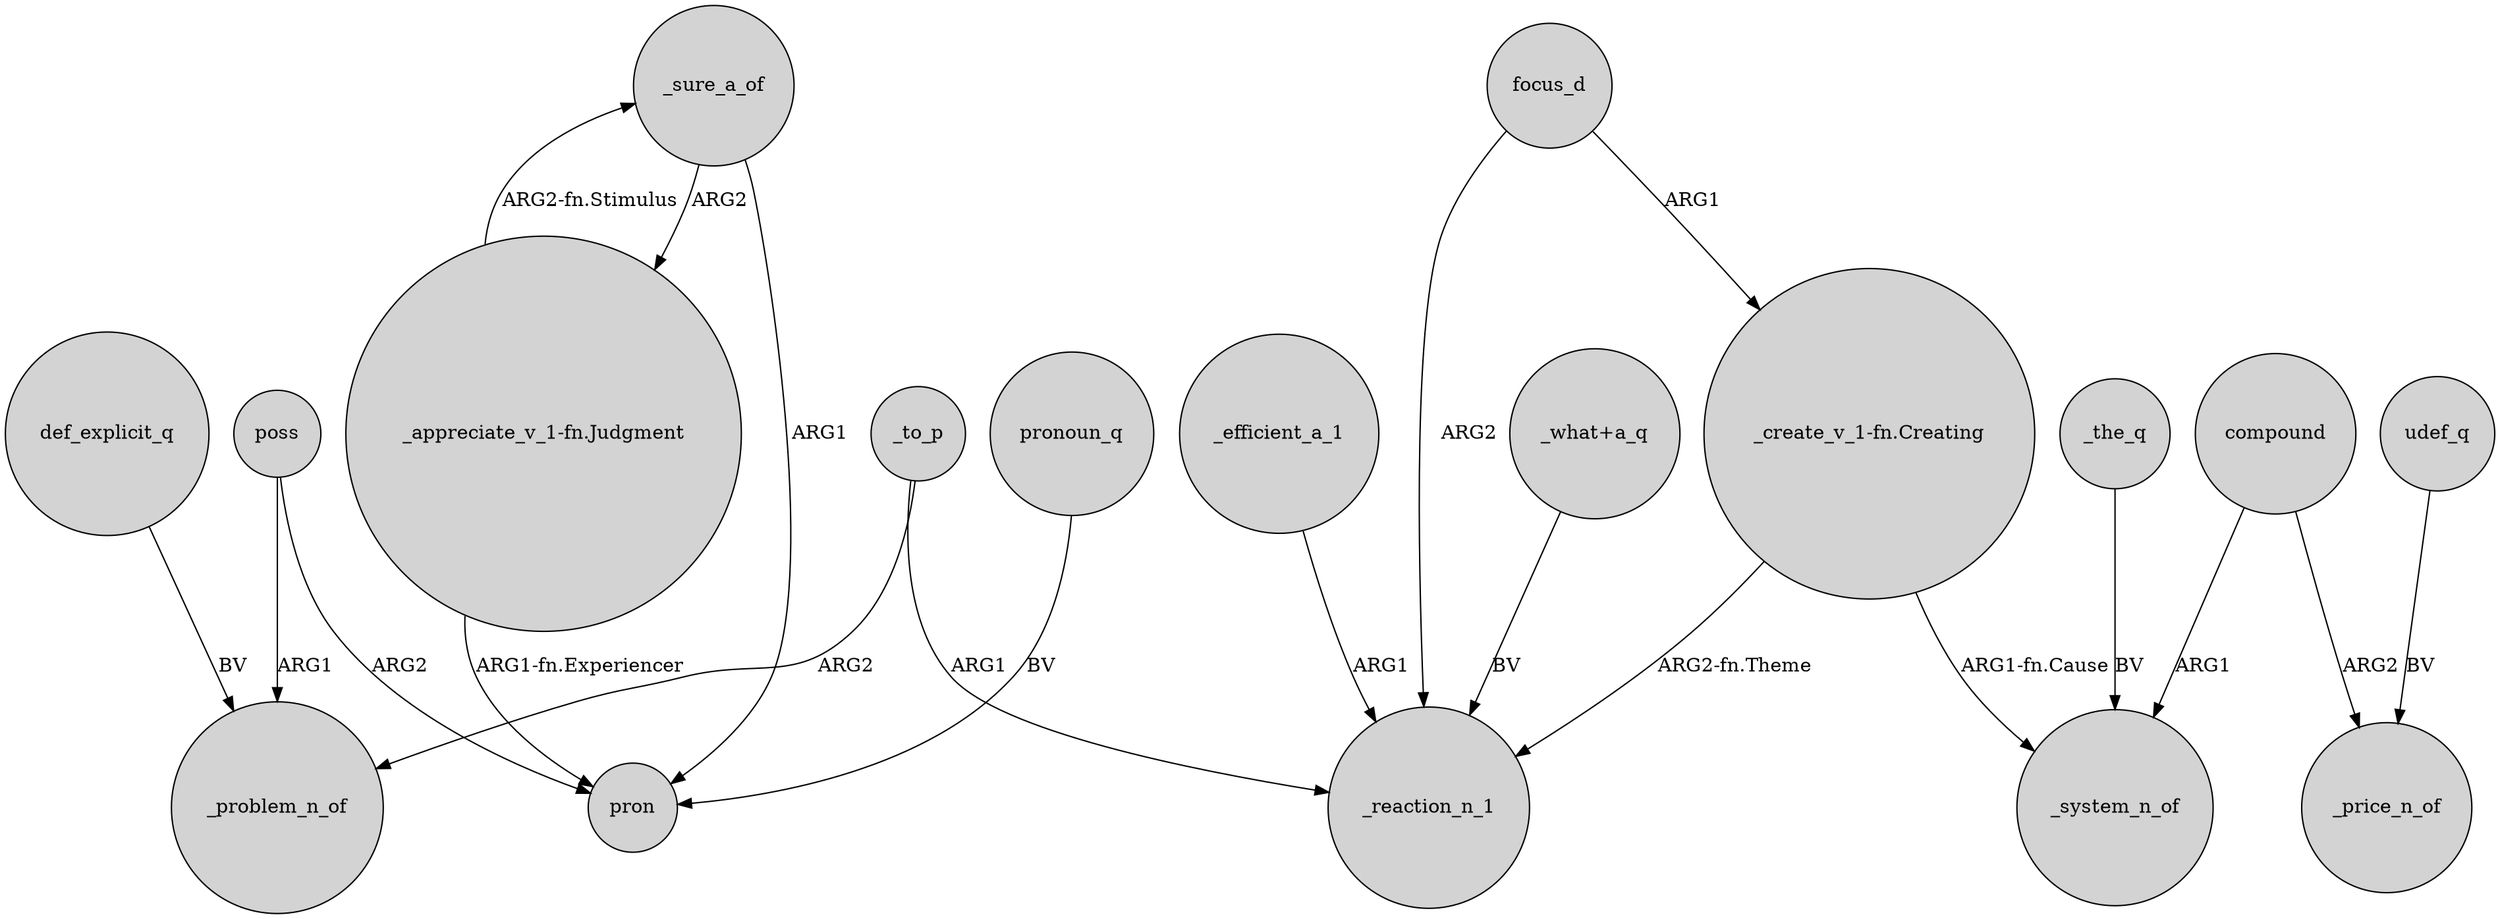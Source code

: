 digraph {
	node [shape=circle style=filled]
	_to_p -> _problem_n_of [label=ARG2]
	"_create_v_1-fn.Creating" -> _system_n_of [label="ARG1-fn.Cause"]
	compound -> _price_n_of [label=ARG2]
	udef_q -> _price_n_of [label=BV]
	poss -> pron [label=ARG2]
	_sure_a_of -> "_appreciate_v_1-fn.Judgment" [label=ARG2]
	compound -> _system_n_of [label=ARG1]
	_to_p -> _reaction_n_1 [label=ARG1]
	focus_d -> _reaction_n_1 [label=ARG2]
	poss -> _problem_n_of [label=ARG1]
	"_create_v_1-fn.Creating" -> _reaction_n_1 [label="ARG2-fn.Theme"]
	focus_d -> "_create_v_1-fn.Creating" [label=ARG1]
	pronoun_q -> pron [label=BV]
	_efficient_a_1 -> _reaction_n_1 [label=ARG1]
	def_explicit_q -> _problem_n_of [label=BV]
	"_appreciate_v_1-fn.Judgment" -> _sure_a_of [label="ARG2-fn.Stimulus"]
	"_what+a_q" -> _reaction_n_1 [label=BV]
	_the_q -> _system_n_of [label=BV]
	_sure_a_of -> pron [label=ARG1]
	"_appreciate_v_1-fn.Judgment" -> pron [label="ARG1-fn.Experiencer"]
}
